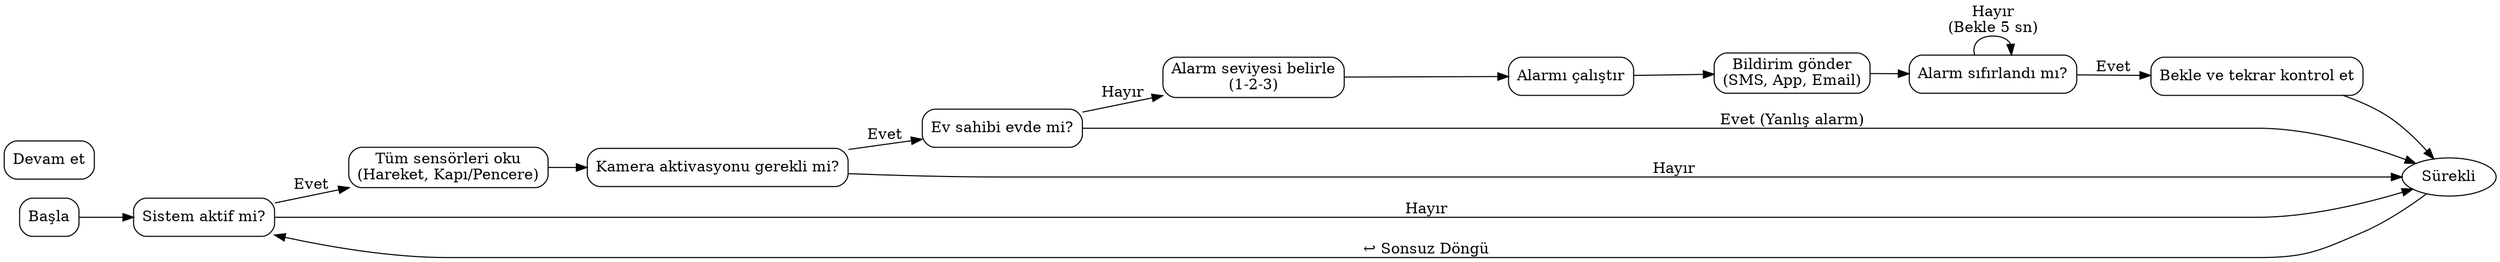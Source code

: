 digraph AkilliEvGuvenlikSistemi {
    rankdir=LR;
    node [shape=box, style=rounded];

    Start [label="Başla"]
    SistemKontrol [label="Sistem aktif mi?"]
    SensorOkuma [label="Tüm sensörleri oku\n(Hareket, Kapı/Pencere)"]
    KameraAktif [label="Kamera aktivasyonu gerekli mi?"]
    EvSahibiKontrol [label="Ev sahibi evde mi?"]
    AlarmSeviye [label="Alarm seviyesi belirle\n(1-2-3)"]
    AlarmCalistir [label="Alarmı çalıştır"]
    Bildirim [label="Bildirim gönder\n(SMS, App, Email)"]
    BekleKontrolEt [label="Bekle ve tekrar kontrol et"]
    AlarmSifirla [label="Alarm sıfırlandı mı?"]
    EndLoop [label="Devam et"]

    // Sonsuz döngü oku
    LoopBack [label="Sürekli", shape=oval]

    // Bağlantılar
    Start -> SistemKontrol
    SistemKontrol -> SensorOkuma [label="Evet"]
    SistemKontrol -> LoopBack [label="Hayır"]

    SensorOkuma -> KameraAktif
    KameraAktif -> EvSahibiKontrol [label="Evet"]
    KameraAktif -> LoopBack [label="Hayır"]

    EvSahibiKontrol -> LoopBack [label="Evet (Yanlış alarm)"]
    EvSahibiKontrol -> AlarmSeviye [label="Hayır"]

    AlarmSeviye -> AlarmCalistir
    AlarmCalistir -> Bildirim
    Bildirim -> AlarmSifirla

    AlarmSifirla -> AlarmSifirla [label="Hayır\n(Bekle 5 sn)"]
    AlarmSifirla -> BekleKontrolEt [label="Evet"]

    BekleKontrolEt -> LoopBack

    LoopBack -> SistemKontrol [label="↩ Sonsuz Döngü"]
}
